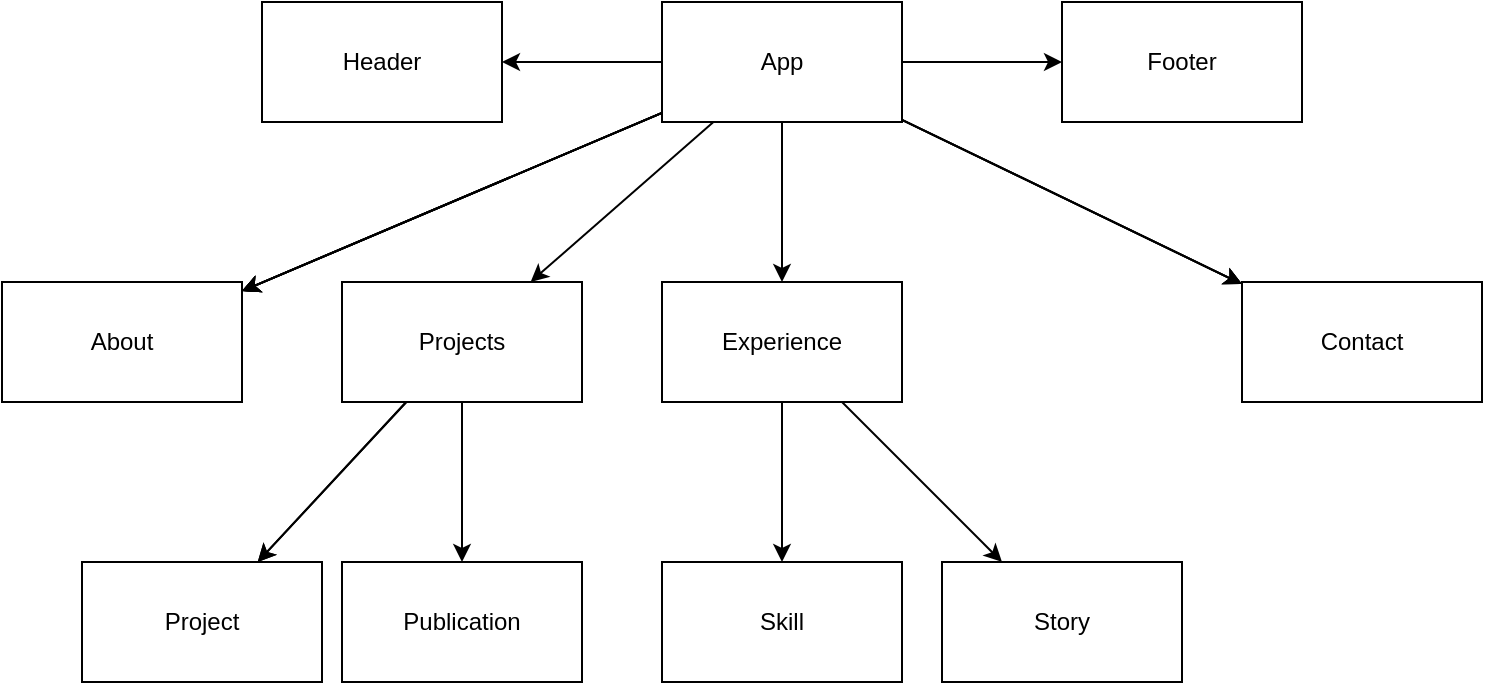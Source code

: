 <mxfile>
    <diagram id="YyyBPf9wFsGN_5-jPG2l" name="Page-1">
        <mxGraphModel dx="998" dy="400" grid="1" gridSize="10" guides="1" tooltips="1" connect="1" arrows="1" fold="1" page="1" pageScale="1" pageWidth="850" pageHeight="1100" math="0" shadow="0">
            <root>
                <mxCell id="0"/>
                <mxCell id="1" parent="0"/>
                <mxCell id="4" value="" style="edgeStyle=none;html=1;" edge="1" parent="1" source="2" target="3">
                    <mxGeometry relative="1" as="geometry"/>
                </mxCell>
                <mxCell id="5" value="" style="edgeStyle=none;html=1;" edge="1" parent="1" source="2" target="3">
                    <mxGeometry relative="1" as="geometry"/>
                </mxCell>
                <mxCell id="6" value="" style="edgeStyle=none;html=1;" edge="1" parent="1" source="2" target="3">
                    <mxGeometry relative="1" as="geometry"/>
                </mxCell>
                <mxCell id="7" value="" style="edgeStyle=none;html=1;" edge="1" parent="1" source="2" target="3">
                    <mxGeometry relative="1" as="geometry"/>
                </mxCell>
                <mxCell id="8" value="" style="edgeStyle=none;html=1;" edge="1" parent="1" source="2" target="3">
                    <mxGeometry relative="1" as="geometry"/>
                </mxCell>
                <mxCell id="10" value="" style="edgeStyle=none;html=1;" edge="1" parent="1" source="2" target="9">
                    <mxGeometry relative="1" as="geometry"/>
                </mxCell>
                <mxCell id="11" value="" style="edgeStyle=none;html=1;" edge="1" parent="1" source="2" target="9">
                    <mxGeometry relative="1" as="geometry"/>
                </mxCell>
                <mxCell id="13" value="" style="edgeStyle=none;html=1;" edge="1" parent="1" source="2" target="12">
                    <mxGeometry relative="1" as="geometry"/>
                </mxCell>
                <mxCell id="14" value="" style="edgeStyle=none;html=1;" edge="1" parent="1" source="2" target="9">
                    <mxGeometry relative="1" as="geometry"/>
                </mxCell>
                <mxCell id="18" value="" style="edgeStyle=none;html=1;" edge="1" parent="1" source="2" target="17">
                    <mxGeometry relative="1" as="geometry"/>
                </mxCell>
                <mxCell id="20" value="" style="edgeStyle=none;html=1;" edge="1" parent="1" source="2" target="19">
                    <mxGeometry relative="1" as="geometry"/>
                </mxCell>
                <mxCell id="22" value="" style="edgeStyle=none;html=1;" edge="1" parent="1" source="2" target="21">
                    <mxGeometry relative="1" as="geometry"/>
                </mxCell>
                <mxCell id="2" value="App" style="whiteSpace=wrap;html=1;" parent="1" vertex="1">
                    <mxGeometry x="350" y="10" width="120" height="60" as="geometry"/>
                </mxCell>
                <mxCell id="3" value="About" style="whiteSpace=wrap;html=1;" vertex="1" parent="1">
                    <mxGeometry x="20" y="150" width="120" height="60" as="geometry"/>
                </mxCell>
                <mxCell id="9" value="Contact" style="whiteSpace=wrap;html=1;" vertex="1" parent="1">
                    <mxGeometry x="640" y="150" width="120" height="60" as="geometry"/>
                </mxCell>
                <mxCell id="24" value="" style="edgeStyle=none;html=1;" edge="1" parent="1" source="12" target="23">
                    <mxGeometry relative="1" as="geometry"/>
                </mxCell>
                <mxCell id="27" value="" style="edgeStyle=none;html=1;" edge="1" parent="1" source="12" target="23">
                    <mxGeometry relative="1" as="geometry"/>
                </mxCell>
                <mxCell id="29" value="" style="edgeStyle=none;html=1;" edge="1" parent="1" source="12" target="28">
                    <mxGeometry relative="1" as="geometry"/>
                </mxCell>
                <mxCell id="12" value="Projects" style="whiteSpace=wrap;html=1;" vertex="1" parent="1">
                    <mxGeometry x="190" y="150" width="120" height="60" as="geometry"/>
                </mxCell>
                <mxCell id="17" value="Header" style="whiteSpace=wrap;html=1;" vertex="1" parent="1">
                    <mxGeometry x="150" y="10" width="120" height="60" as="geometry"/>
                </mxCell>
                <mxCell id="19" value="Footer" style="whiteSpace=wrap;html=1;" vertex="1" parent="1">
                    <mxGeometry x="550" y="10" width="120" height="60" as="geometry"/>
                </mxCell>
                <mxCell id="26" value="" style="edgeStyle=none;html=1;" edge="1" parent="1" source="21" target="25">
                    <mxGeometry relative="1" as="geometry"/>
                </mxCell>
                <mxCell id="32" value="" style="edgeStyle=none;html=1;" edge="1" parent="1" source="21" target="31">
                    <mxGeometry relative="1" as="geometry"/>
                </mxCell>
                <mxCell id="21" value="Experience" style="whiteSpace=wrap;html=1;" vertex="1" parent="1">
                    <mxGeometry x="350" y="150" width="120" height="60" as="geometry"/>
                </mxCell>
                <mxCell id="23" value="Project" style="whiteSpace=wrap;html=1;" vertex="1" parent="1">
                    <mxGeometry x="60" y="290" width="120" height="60" as="geometry"/>
                </mxCell>
                <mxCell id="25" value="Story" style="whiteSpace=wrap;html=1;" vertex="1" parent="1">
                    <mxGeometry x="490" y="290" width="120" height="60" as="geometry"/>
                </mxCell>
                <mxCell id="28" value="Publication" style="whiteSpace=wrap;html=1;" vertex="1" parent="1">
                    <mxGeometry x="190" y="290" width="120" height="60" as="geometry"/>
                </mxCell>
                <mxCell id="31" value="Skill" style="whiteSpace=wrap;html=1;" vertex="1" parent="1">
                    <mxGeometry x="350" y="290" width="120" height="60" as="geometry"/>
                </mxCell>
            </root>
        </mxGraphModel>
    </diagram>
</mxfile>